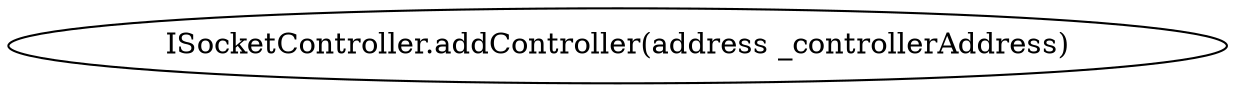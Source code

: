 digraph "" {
	graph [bb="0,0,496.17,36"];
	node [label="\N"];
	"ISocketController.addController(address _controllerAddress)"	 [height=0.5,
		pos="248.09,18",
		width=6.8913];
}
